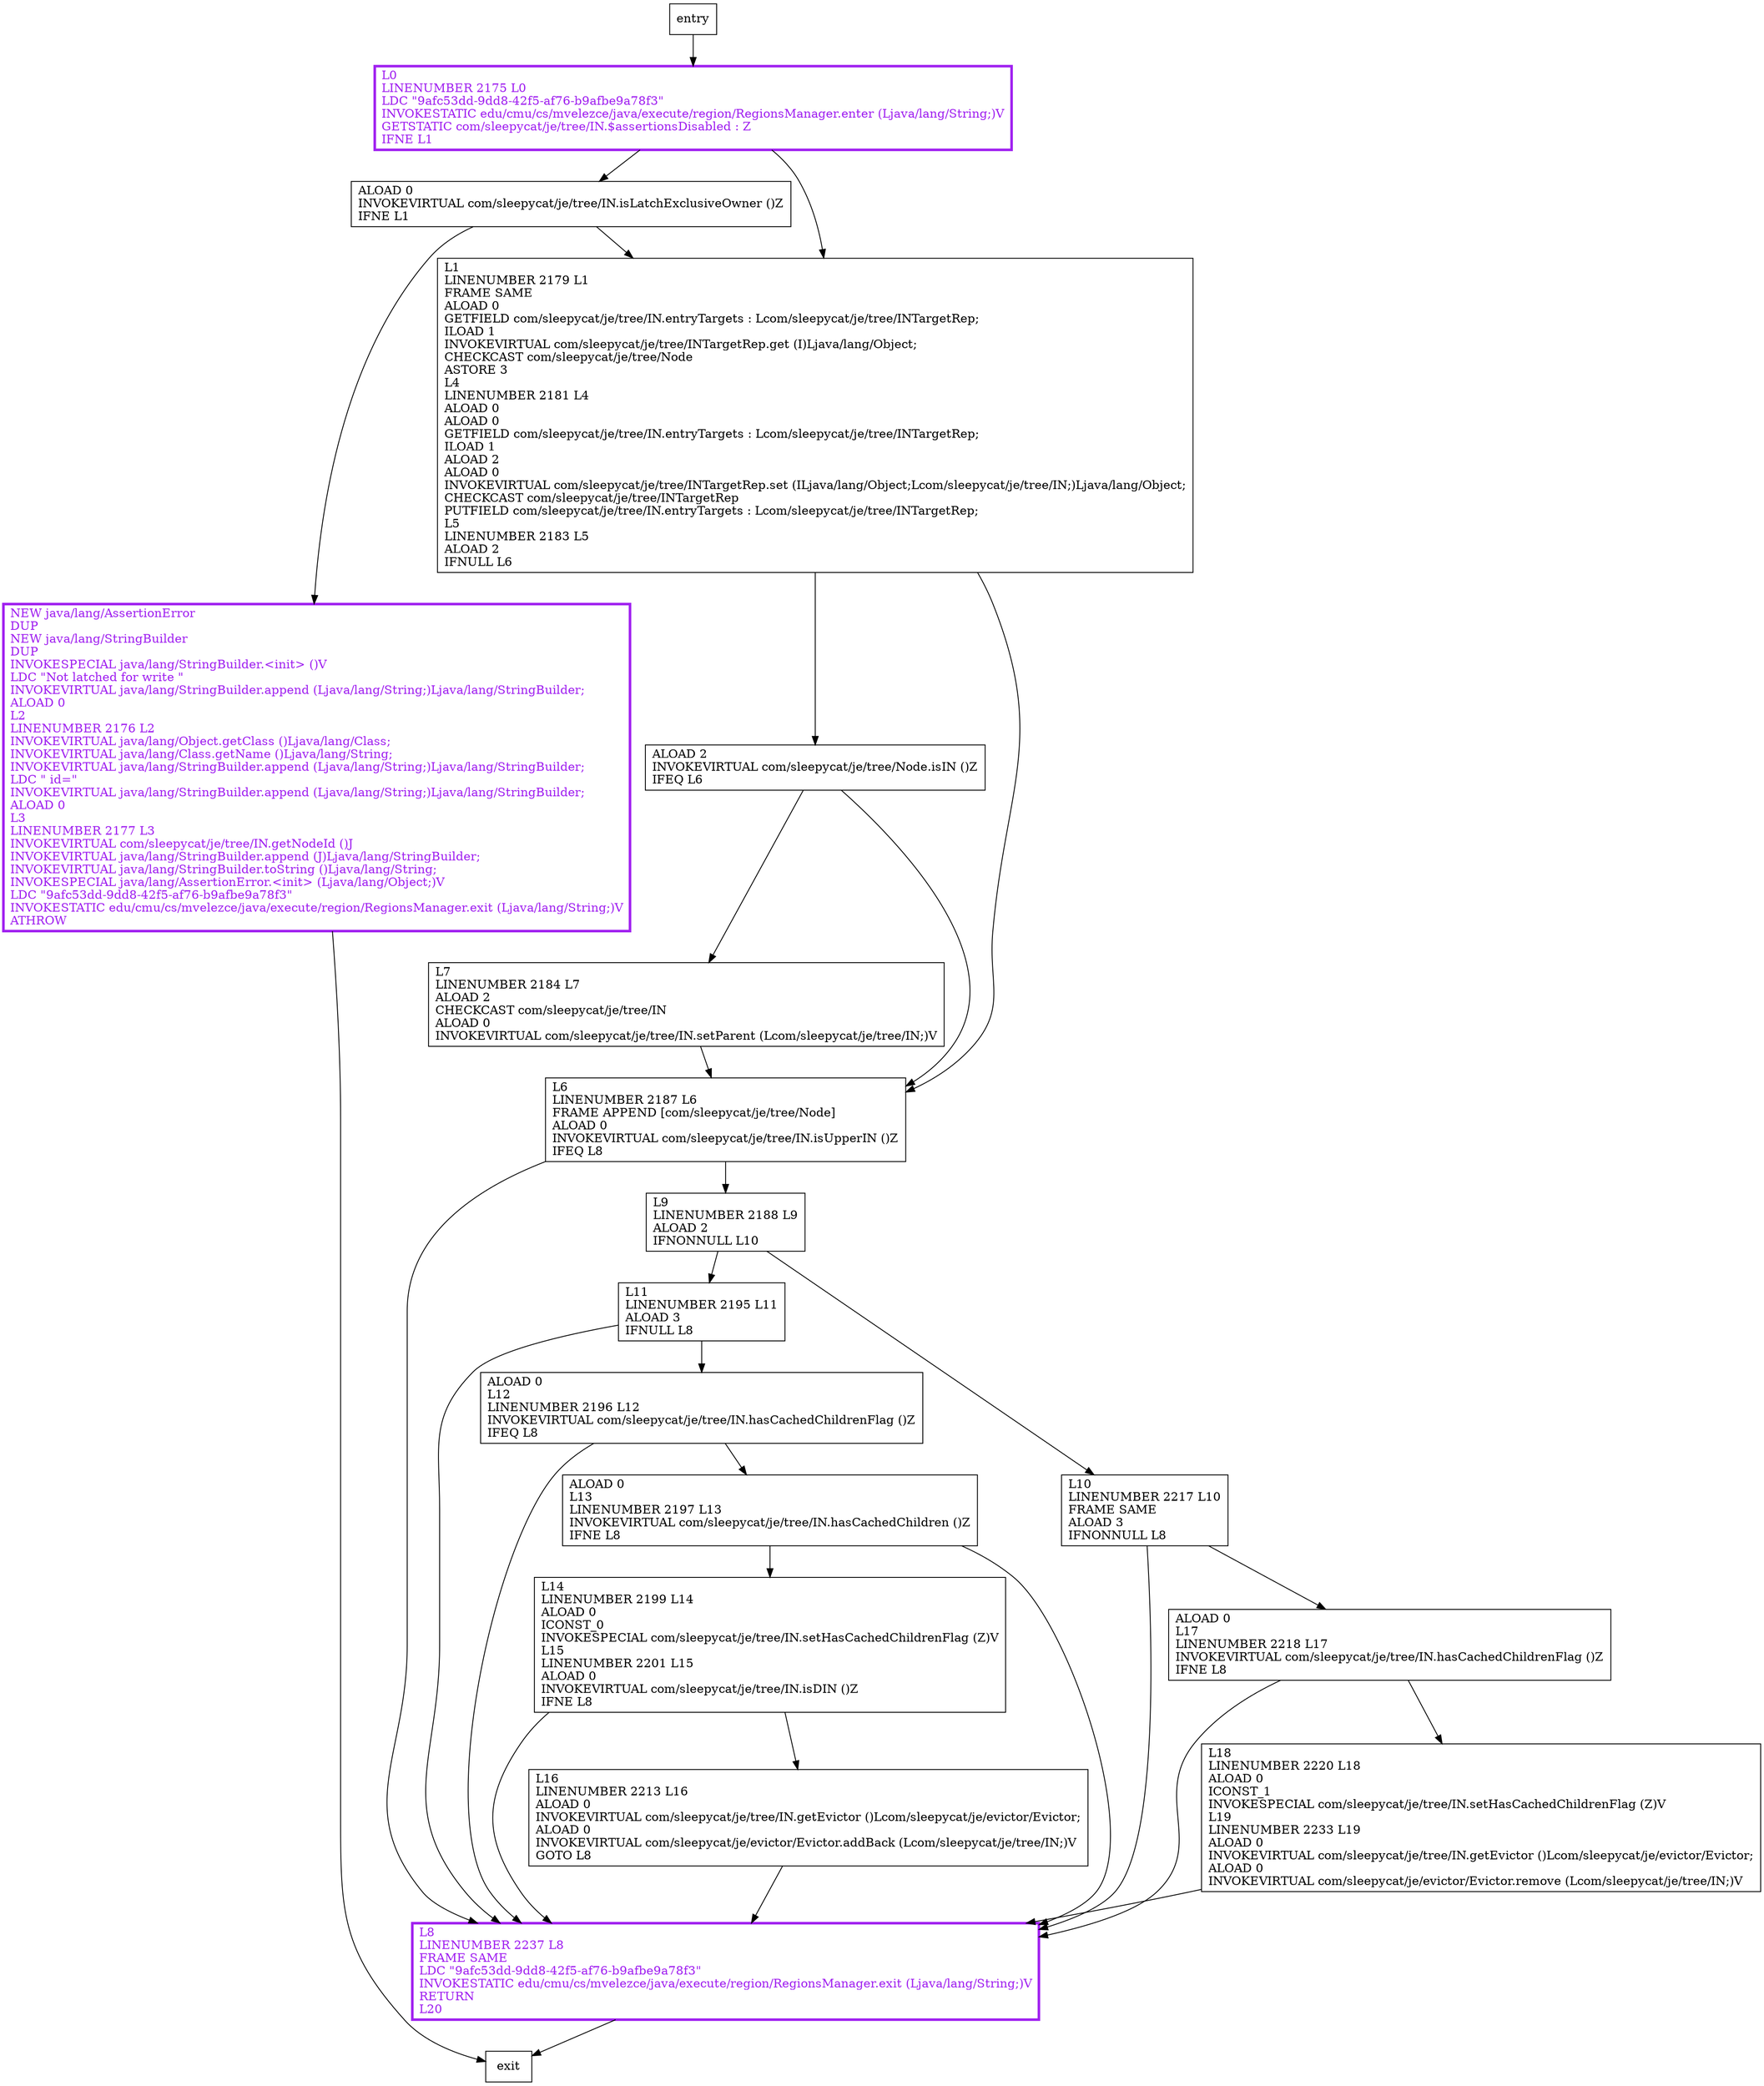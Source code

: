 digraph setTarget {
node [shape=record];
995604551 [label="L7\lLINENUMBER 2184 L7\lALOAD 2\lCHECKCAST com/sleepycat/je/tree/IN\lALOAD 0\lINVOKEVIRTUAL com/sleepycat/je/tree/IN.setParent (Lcom/sleepycat/je/tree/IN;)V\l"];
1600004589 [label="L14\lLINENUMBER 2199 L14\lALOAD 0\lICONST_0\lINVOKESPECIAL com/sleepycat/je/tree/IN.setHasCachedChildrenFlag (Z)V\lL15\lLINENUMBER 2201 L15\lALOAD 0\lINVOKEVIRTUAL com/sleepycat/je/tree/IN.isDIN ()Z\lIFNE L8\l"];
1073704118 [label="L11\lLINENUMBER 2195 L11\lALOAD 3\lIFNULL L8\l"];
1573793818 [label="L8\lLINENUMBER 2237 L8\lFRAME SAME\lLDC \"9afc53dd-9dd8-42f5-af76-b9afbe9a78f3\"\lINVOKESTATIC edu/cmu/cs/mvelezce/java/execute/region/RegionsManager.exit (Ljava/lang/String;)V\lRETURN\lL20\l"];
607677824 [label="ALOAD 0\lL17\lLINENUMBER 2218 L17\lINVOKEVIRTUAL com/sleepycat/je/tree/IN.hasCachedChildrenFlag ()Z\lIFNE L8\l"];
1367182716 [label="L0\lLINENUMBER 2175 L0\lLDC \"9afc53dd-9dd8-42f5-af76-b9afbe9a78f3\"\lINVOKESTATIC edu/cmu/cs/mvelezce/java/execute/region/RegionsManager.enter (Ljava/lang/String;)V\lGETSTATIC com/sleepycat/je/tree/IN.$assertionsDisabled : Z\lIFNE L1\l"];
819982476 [label="ALOAD 0\lINVOKEVIRTUAL com/sleepycat/je/tree/IN.isLatchExclusiveOwner ()Z\lIFNE L1\l"];
929221873 [label="ALOAD 0\lL12\lLINENUMBER 2196 L12\lINVOKEVIRTUAL com/sleepycat/je/tree/IN.hasCachedChildrenFlag ()Z\lIFEQ L8\l"];
1007125164 [label="L18\lLINENUMBER 2220 L18\lALOAD 0\lICONST_1\lINVOKESPECIAL com/sleepycat/je/tree/IN.setHasCachedChildrenFlag (Z)V\lL19\lLINENUMBER 2233 L19\lALOAD 0\lINVOKEVIRTUAL com/sleepycat/je/tree/IN.getEvictor ()Lcom/sleepycat/je/evictor/Evictor;\lALOAD 0\lINVOKEVIRTUAL com/sleepycat/je/evictor/Evictor.remove (Lcom/sleepycat/je/tree/IN;)V\l"];
971800206 [label="L10\lLINENUMBER 2217 L10\lFRAME SAME\lALOAD 3\lIFNONNULL L8\l"];
453014759 [label="ALOAD 0\lL13\lLINENUMBER 2197 L13\lINVOKEVIRTUAL com/sleepycat/je/tree/IN.hasCachedChildren ()Z\lIFNE L8\l"];
2117307409 [label="ALOAD 2\lINVOKEVIRTUAL com/sleepycat/je/tree/Node.isIN ()Z\lIFEQ L6\l"];
210516921 [label="NEW java/lang/AssertionError\lDUP\lNEW java/lang/StringBuilder\lDUP\lINVOKESPECIAL java/lang/StringBuilder.\<init\> ()V\lLDC \"Not latched for write \"\lINVOKEVIRTUAL java/lang/StringBuilder.append (Ljava/lang/String;)Ljava/lang/StringBuilder;\lALOAD 0\lL2\lLINENUMBER 2176 L2\lINVOKEVIRTUAL java/lang/Object.getClass ()Ljava/lang/Class;\lINVOKEVIRTUAL java/lang/Class.getName ()Ljava/lang/String;\lINVOKEVIRTUAL java/lang/StringBuilder.append (Ljava/lang/String;)Ljava/lang/StringBuilder;\lLDC \" id=\"\lINVOKEVIRTUAL java/lang/StringBuilder.append (Ljava/lang/String;)Ljava/lang/StringBuilder;\lALOAD 0\lL3\lLINENUMBER 2177 L3\lINVOKEVIRTUAL com/sleepycat/je/tree/IN.getNodeId ()J\lINVOKEVIRTUAL java/lang/StringBuilder.append (J)Ljava/lang/StringBuilder;\lINVOKEVIRTUAL java/lang/StringBuilder.toString ()Ljava/lang/String;\lINVOKESPECIAL java/lang/AssertionError.\<init\> (Ljava/lang/Object;)V\lLDC \"9afc53dd-9dd8-42f5-af76-b9afbe9a78f3\"\lINVOKESTATIC edu/cmu/cs/mvelezce/java/execute/region/RegionsManager.exit (Ljava/lang/String;)V\lATHROW\l"];
94125190 [label="L16\lLINENUMBER 2213 L16\lALOAD 0\lINVOKEVIRTUAL com/sleepycat/je/tree/IN.getEvictor ()Lcom/sleepycat/je/evictor/Evictor;\lALOAD 0\lINVOKEVIRTUAL com/sleepycat/je/evictor/Evictor.addBack (Lcom/sleepycat/je/tree/IN;)V\lGOTO L8\l"];
1332828698 [label="L1\lLINENUMBER 2179 L1\lFRAME SAME\lALOAD 0\lGETFIELD com/sleepycat/je/tree/IN.entryTargets : Lcom/sleepycat/je/tree/INTargetRep;\lILOAD 1\lINVOKEVIRTUAL com/sleepycat/je/tree/INTargetRep.get (I)Ljava/lang/Object;\lCHECKCAST com/sleepycat/je/tree/Node\lASTORE 3\lL4\lLINENUMBER 2181 L4\lALOAD 0\lALOAD 0\lGETFIELD com/sleepycat/je/tree/IN.entryTargets : Lcom/sleepycat/je/tree/INTargetRep;\lILOAD 1\lALOAD 2\lALOAD 0\lINVOKEVIRTUAL com/sleepycat/je/tree/INTargetRep.set (ILjava/lang/Object;Lcom/sleepycat/je/tree/IN;)Ljava/lang/Object;\lCHECKCAST com/sleepycat/je/tree/INTargetRep\lPUTFIELD com/sleepycat/je/tree/IN.entryTargets : Lcom/sleepycat/je/tree/INTargetRep;\lL5\lLINENUMBER 2183 L5\lALOAD 2\lIFNULL L6\l"];
833044793 [label="L6\lLINENUMBER 2187 L6\lFRAME APPEND [com/sleepycat/je/tree/Node]\lALOAD 0\lINVOKEVIRTUAL com/sleepycat/je/tree/IN.isUpperIN ()Z\lIFEQ L8\l"];
1449860455 [label="L9\lLINENUMBER 2188 L9\lALOAD 2\lIFNONNULL L10\l"];
entry;
exit;
995604551 -> 833044793
1600004589 -> 94125190
1600004589 -> 1573793818
1073704118 -> 1573793818
1073704118 -> 929221873
1573793818 -> exit
607677824 -> 1573793818
607677824 -> 1007125164
1367182716 -> 819982476
1367182716 -> 1332828698
819982476 -> 210516921
819982476 -> 1332828698
929221873 -> 1573793818
929221873 -> 453014759
1007125164 -> 1573793818
971800206 -> 1573793818
971800206 -> 607677824
453014759 -> 1600004589
453014759 -> 1573793818
2117307409 -> 995604551
2117307409 -> 833044793
210516921 -> exit
entry -> 1367182716
94125190 -> 1573793818
1332828698 -> 833044793
1332828698 -> 2117307409
833044793 -> 1573793818
833044793 -> 1449860455
1449860455 -> 1073704118
1449860455 -> 971800206
210516921[fontcolor="purple", penwidth=3, color="purple"];
1573793818[fontcolor="purple", penwidth=3, color="purple"];
1367182716[fontcolor="purple", penwidth=3, color="purple"];
}
